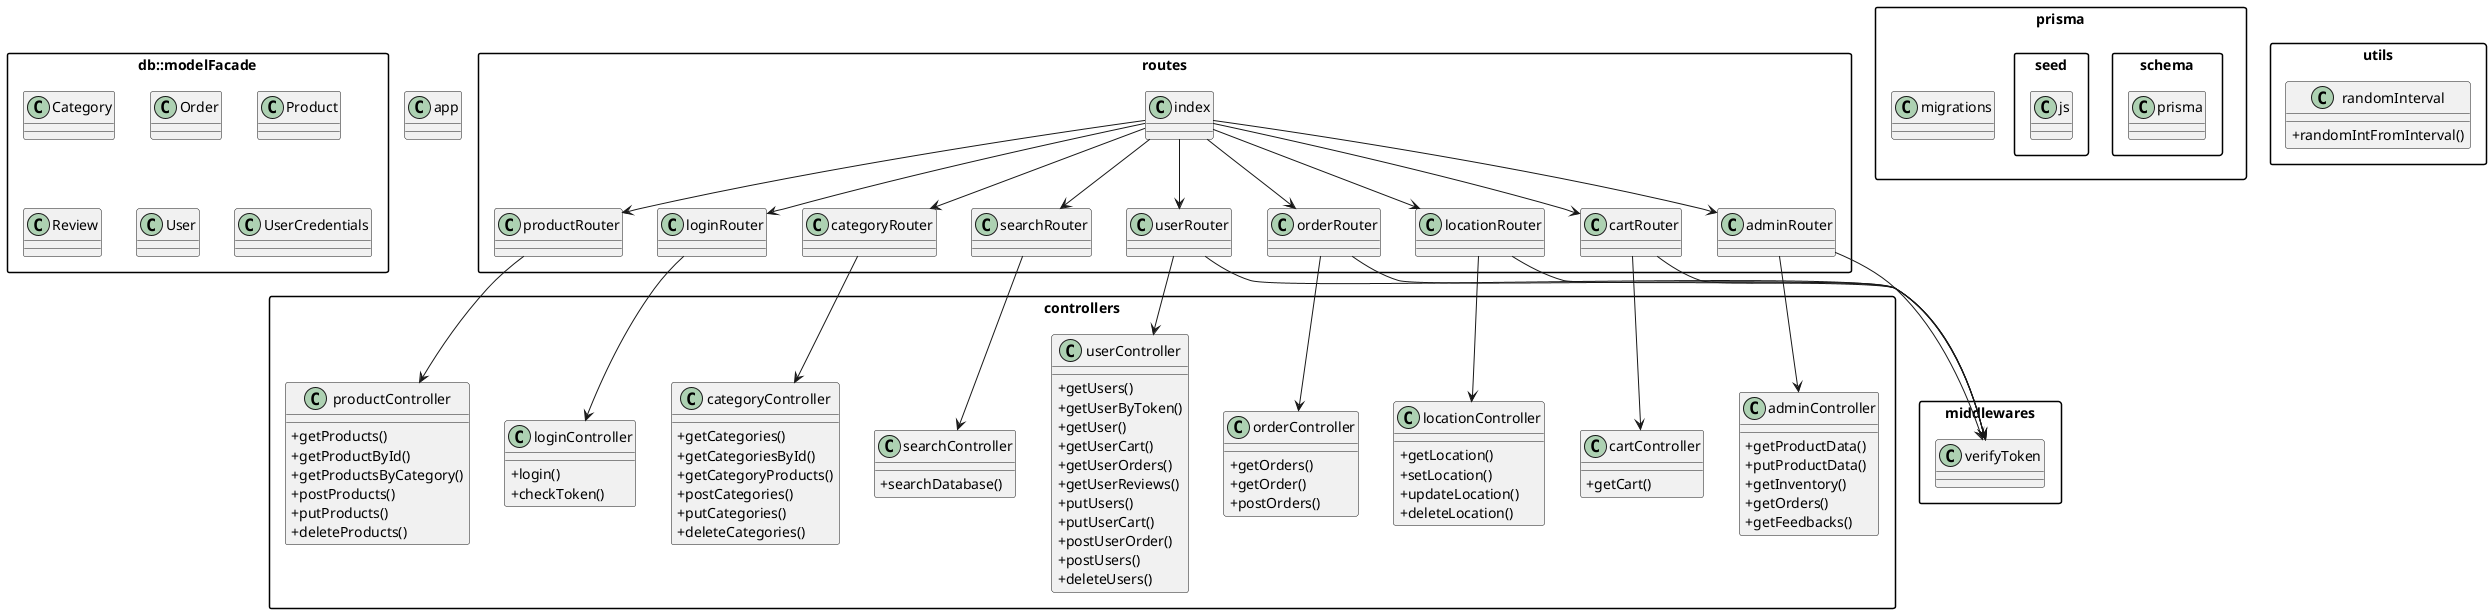 @startuml
skinparam packageStyle rectangle
skinparam classAttributeIconSize 0

package "controllers" {
  class adminController {
    +getProductData()
    +putProductData()
    +getInventory()
    +getOrders()
    +getFeedbacks()
  }
  class cartController {
    +getCart()
  }
  class categoryController {
    +getCategories()
    +getCategoriesById()
    +getCategoryProducts()
    +postCategories()
    +putCategories()
    +deleteCategories()
  }
  class locationController {
    +getLocation()
    +setLocation()
    +updateLocation()
    +deleteLocation()
  }
  class loginController {
    +login()
    +checkToken()
  }
  class orderController {
    +getOrders()
    +getOrder()
    +postOrders()
  }
  class productController {
    +getProducts()
    +getProductById()
    +getProductsByCategory()
    +postProducts()
    +putProducts()
    +deleteProducts()
  }
  class searchController {
    +searchDatabase()
  }
  class userController {
    +getUsers()
    +getUserByToken()
    +getUser()
    +getUserCart()
    +getUserOrders()
    +getUserReviews()
    +putUsers()
    +putUserCart()
    +postUserOrder()
    +postUsers()
    +deleteUsers()
  }
}

package "routes" {
  class adminRouter
  class cartRouter
  class categoryRouter
  class locationRouter
  class loginRouter
  class orderRouter
  class productRouter
  class searchRouter
  class userRouter
  class index
}

package "middlewares" {
  class verifyToken
}

package "db::modelFacade" {
  class Category
  class Order
  class Product
  class Review
  class User
  class UserCredentials
}

package "prisma" {
  class schema.prisma
  class seed.js
  class migrations
}

package "utils" {
  class randomInterval {
    +randomIntFromInterval()
  }
}

class app

index --> adminRouter
index --> cartRouter
index --> categoryRouter
index --> locationRouter
index --> loginRouter
index --> orderRouter
index --> productRouter
index --> searchRouter
index --> userRouter

adminRouter --> adminController
cartRouter --> cartController
categoryRouter --> categoryController
locationRouter --> locationController
loginRouter --> loginController
orderRouter --> orderController
productRouter --> productController
searchRouter --> searchController
userRouter --> userController

adminRouter --> verifyToken
cartRouter --> verifyToken
locationRouter --> verifyToken
orderRouter --> verifyToken
userRouter --> verifyToken

@enduml
